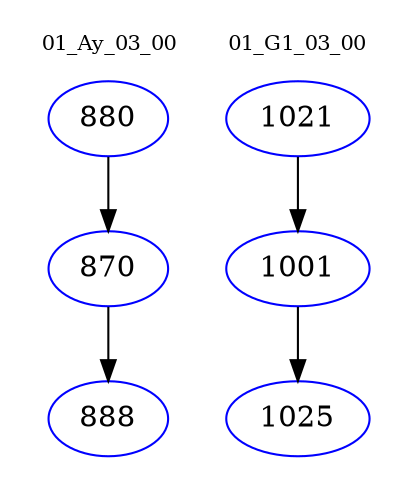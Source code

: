 digraph{
subgraph cluster_0 {
color = white
label = "01_Ay_03_00";
fontsize=10;
T0_880 [label="880", color="blue"]
T0_880 -> T0_870 [color="black"]
T0_870 [label="870", color="blue"]
T0_870 -> T0_888 [color="black"]
T0_888 [label="888", color="blue"]
}
subgraph cluster_1 {
color = white
label = "01_G1_03_00";
fontsize=10;
T1_1021 [label="1021", color="blue"]
T1_1021 -> T1_1001 [color="black"]
T1_1001 [label="1001", color="blue"]
T1_1001 -> T1_1025 [color="black"]
T1_1025 [label="1025", color="blue"]
}
}
